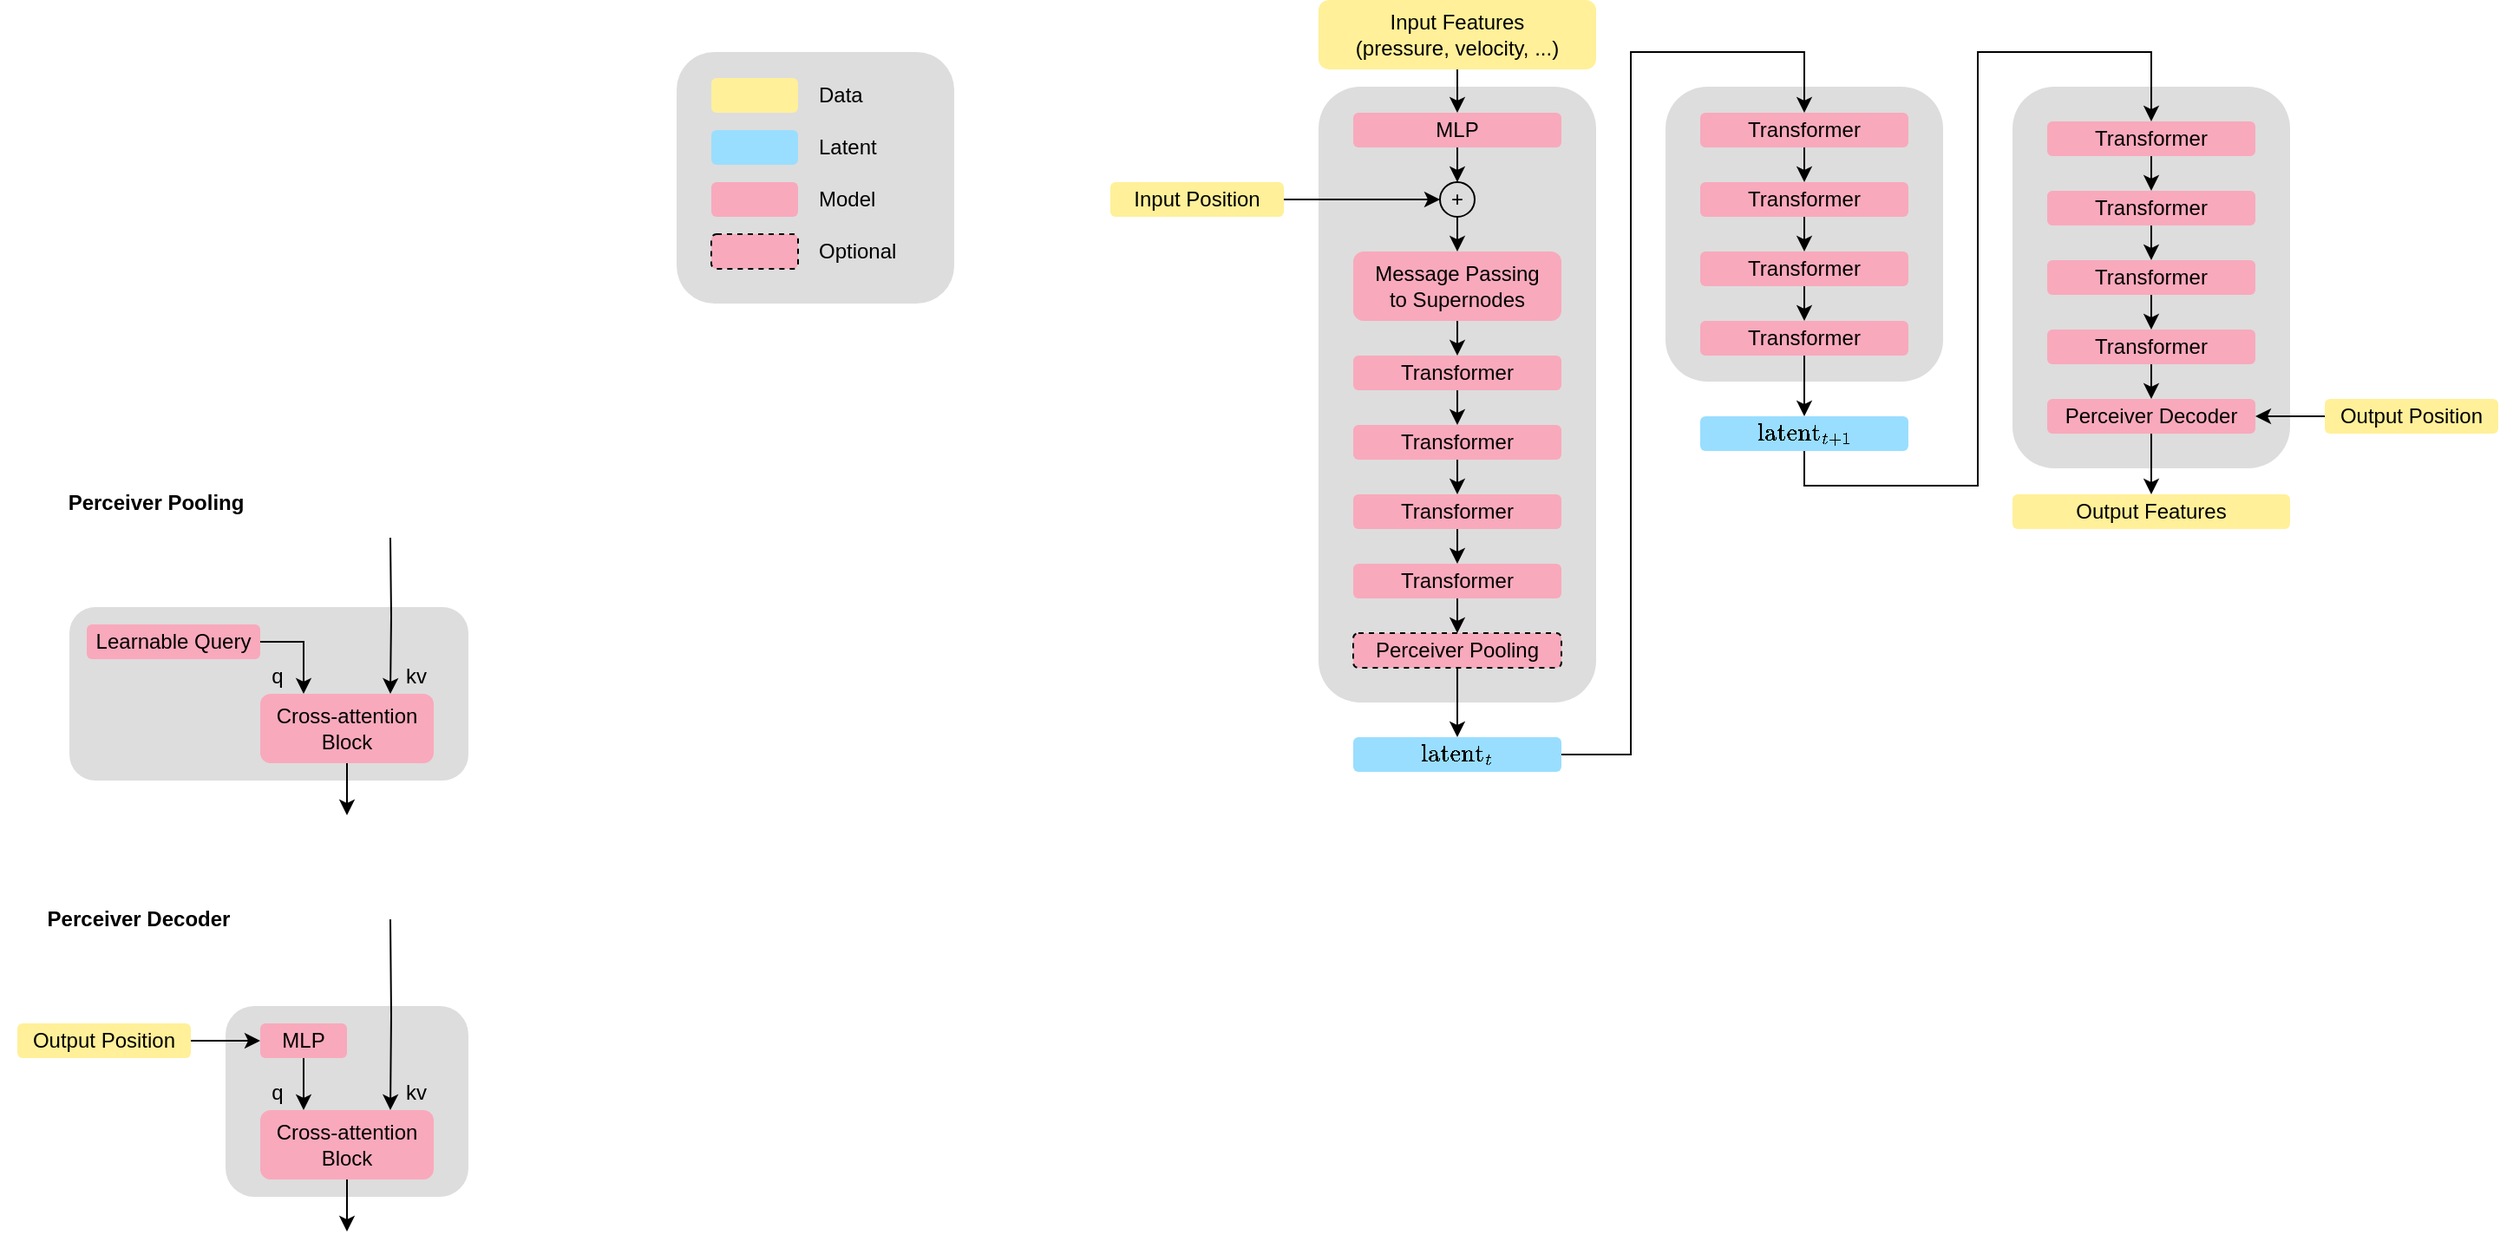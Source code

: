 <mxfile version="20.3.0" type="device" pages="4"><diagram id="hZal9CmUOHa9ayuTDFcc" name="Page-1"><mxGraphModel dx="1822" dy="985" grid="1" gridSize="10" guides="1" tooltips="1" connect="1" arrows="1" fold="1" page="0" pageScale="1" pageWidth="850" pageHeight="1100" math="1" shadow="0"><root><mxCell id="0"/><mxCell id="1" parent="0"/><mxCell id="dLBXVHKjs5JOlg-_aho5-18" value="" style="rounded=1;whiteSpace=wrap;html=1;fillColor=#dddddd;fontColor=#333333;strokeColor=none;" parent="1" vertex="1"><mxGeometry x="840" y="120" width="160" height="170" as="geometry"/></mxCell><mxCell id="F4lf5q1GtsI1WdfJpTq7-13" value="" style="rounded=1;whiteSpace=wrap;html=1;fillColor=#dddddd;fontColor=#333333;strokeColor=none;" parent="1" vertex="1"><mxGeometry x="640" y="120" width="160" height="355" as="geometry"/></mxCell><mxCell id="F4lf5q1GtsI1WdfJpTq7-15" value="Message Passing&lt;br&gt;to Supernodes" style="rounded=1;whiteSpace=wrap;html=1;fillColor=#F9A9BC;strokeColor=none;" parent="1" vertex="1"><mxGeometry x="660" y="215" width="120" height="40" as="geometry"/></mxCell><mxCell id="F4lf5q1GtsI1WdfJpTq7-16" style="edgeStyle=orthogonalEdgeStyle;rounded=0;orthogonalLoop=1;jettySize=auto;html=1;exitX=0.5;exitY=1;exitDx=0;exitDy=0;entryX=0.5;entryY=0;entryDx=0;entryDy=0;" parent="1" source="F4lf5q1GtsI1WdfJpTq7-15" target="F4lf5q1GtsI1WdfJpTq7-19" edge="1"><mxGeometry relative="1" as="geometry"><mxPoint x="720" y="275" as="sourcePoint"/></mxGeometry></mxCell><mxCell id="dLBXVHKjs5JOlg-_aho5-7" style="edgeStyle=orthogonalEdgeStyle;rounded=0;orthogonalLoop=1;jettySize=auto;html=1;exitX=0.5;exitY=1;exitDx=0;exitDy=0;entryX=0.5;entryY=0;entryDx=0;entryDy=0;" parent="1" source="F4lf5q1GtsI1WdfJpTq7-19" target="dLBXVHKjs5JOlg-_aho5-5" edge="1"><mxGeometry relative="1" as="geometry"/></mxCell><mxCell id="F4lf5q1GtsI1WdfJpTq7-19" value="Transformer" style="rounded=1;whiteSpace=wrap;html=1;fillColor=#F9A9BC;strokeColor=none;" parent="1" vertex="1"><mxGeometry x="660" y="275" width="120" height="20" as="geometry"/></mxCell><mxCell id="dLBXVHKjs5JOlg-_aho5-47" style="edgeStyle=orthogonalEdgeStyle;rounded=0;orthogonalLoop=1;jettySize=auto;html=1;exitX=0.5;exitY=1;exitDx=0;exitDy=0;entryX=0.5;entryY=0;entryDx=0;entryDy=0;" parent="1" source="F4lf5q1GtsI1WdfJpTq7-20" target="dLBXVHKjs5JOlg-_aho5-46" edge="1"><mxGeometry relative="1" as="geometry"/></mxCell><mxCell id="F4lf5q1GtsI1WdfJpTq7-20" value="Perceiver Pooling" style="rounded=1;whiteSpace=wrap;html=1;fillColor=#F9A9BC;strokeColor=#000000;dashed=1;" parent="1" vertex="1"><mxGeometry x="660" y="435" width="120" height="20" as="geometry"/></mxCell><mxCell id="F4lf5q1GtsI1WdfJpTq7-35" value="" style="rounded=1;whiteSpace=wrap;html=1;fillColor=#dddddd;fontColor=#333333;strokeColor=none;" parent="1" vertex="1"><mxGeometry x="270" y="100" width="160" height="145" as="geometry"/></mxCell><mxCell id="F4lf5q1GtsI1WdfJpTq7-36" value="" style="rounded=1;whiteSpace=wrap;html=1;fillColor=#FFF099;strokeColor=none;" parent="1" vertex="1"><mxGeometry x="290" y="115" width="50" height="20" as="geometry"/></mxCell><mxCell id="F4lf5q1GtsI1WdfJpTq7-37" value="Data" style="text;html=1;strokeColor=none;fillColor=none;align=left;verticalAlign=middle;whiteSpace=wrap;rounded=0;" parent="1" vertex="1"><mxGeometry x="350" y="115" width="60" height="20" as="geometry"/></mxCell><mxCell id="F4lf5q1GtsI1WdfJpTq7-38" value="" style="rounded=1;whiteSpace=wrap;html=1;fillColor=#F9A9BC;strokeColor=none;" parent="1" vertex="1"><mxGeometry x="290" y="175" width="50" height="20" as="geometry"/></mxCell><mxCell id="F4lf5q1GtsI1WdfJpTq7-39" value="Model" style="text;html=1;strokeColor=none;fillColor=none;align=left;verticalAlign=middle;whiteSpace=wrap;rounded=0;" parent="1" vertex="1"><mxGeometry x="350" y="175" width="60" height="20" as="geometry"/></mxCell><mxCell id="dLBXVHKjs5JOlg-_aho5-1" value="" style="rounded=1;whiteSpace=wrap;html=1;fillColor=#F9A9BC;strokeColor=#000000;dashed=1;" parent="1" vertex="1"><mxGeometry x="290" y="205" width="50" height="20" as="geometry"/></mxCell><mxCell id="dLBXVHKjs5JOlg-_aho5-2" value="Optional" style="text;html=1;strokeColor=none;fillColor=none;align=left;verticalAlign=middle;whiteSpace=wrap;rounded=0;" parent="1" vertex="1"><mxGeometry x="350" y="205" width="60" height="20" as="geometry"/></mxCell><mxCell id="dLBXVHKjs5JOlg-_aho5-10" style="edgeStyle=orthogonalEdgeStyle;rounded=0;orthogonalLoop=1;jettySize=auto;html=1;exitX=0.5;exitY=1;exitDx=0;exitDy=0;entryX=0.5;entryY=0;entryDx=0;entryDy=0;" parent="1" source="dLBXVHKjs5JOlg-_aho5-3" target="F4lf5q1GtsI1WdfJpTq7-20" edge="1"><mxGeometry relative="1" as="geometry"/></mxCell><mxCell id="dLBXVHKjs5JOlg-_aho5-3" value="Transformer" style="rounded=1;whiteSpace=wrap;html=1;fillColor=#F9A9BC;strokeColor=none;" parent="1" vertex="1"><mxGeometry x="660" y="395" width="120" height="20" as="geometry"/></mxCell><mxCell id="dLBXVHKjs5JOlg-_aho5-9" style="edgeStyle=orthogonalEdgeStyle;rounded=0;orthogonalLoop=1;jettySize=auto;html=1;exitX=0.5;exitY=1;exitDx=0;exitDy=0;entryX=0.5;entryY=0;entryDx=0;entryDy=0;" parent="1" source="dLBXVHKjs5JOlg-_aho5-4" target="dLBXVHKjs5JOlg-_aho5-3" edge="1"><mxGeometry relative="1" as="geometry"/></mxCell><mxCell id="dLBXVHKjs5JOlg-_aho5-4" value="Transformer" style="rounded=1;whiteSpace=wrap;html=1;fillColor=#F9A9BC;strokeColor=none;" parent="1" vertex="1"><mxGeometry x="660" y="355" width="120" height="20" as="geometry"/></mxCell><mxCell id="dLBXVHKjs5JOlg-_aho5-8" style="edgeStyle=orthogonalEdgeStyle;rounded=0;orthogonalLoop=1;jettySize=auto;html=1;exitX=0.5;exitY=1;exitDx=0;exitDy=0;entryX=0.5;entryY=0;entryDx=0;entryDy=0;" parent="1" source="dLBXVHKjs5JOlg-_aho5-5" target="dLBXVHKjs5JOlg-_aho5-4" edge="1"><mxGeometry relative="1" as="geometry"/></mxCell><mxCell id="dLBXVHKjs5JOlg-_aho5-5" value="Transformer" style="rounded=1;whiteSpace=wrap;html=1;fillColor=#F9A9BC;strokeColor=none;" parent="1" vertex="1"><mxGeometry x="660" y="315" width="120" height="20" as="geometry"/></mxCell><mxCell id="dLBXVHKjs5JOlg-_aho5-11" style="edgeStyle=orthogonalEdgeStyle;rounded=0;orthogonalLoop=1;jettySize=auto;html=1;exitX=0.5;exitY=1;exitDx=0;exitDy=0;entryX=0.5;entryY=0;entryDx=0;entryDy=0;" parent="1" source="dLBXVHKjs5JOlg-_aho5-12" target="dLBXVHKjs5JOlg-_aho5-17" edge="1"><mxGeometry relative="1" as="geometry"/></mxCell><mxCell id="dLBXVHKjs5JOlg-_aho5-12" value="Transformer" style="rounded=1;whiteSpace=wrap;html=1;fillColor=#F9A9BC;strokeColor=none;" parent="1" vertex="1"><mxGeometry x="860" y="135" width="120" height="20" as="geometry"/></mxCell><mxCell id="dLBXVHKjs5JOlg-_aho5-51" style="edgeStyle=orthogonalEdgeStyle;rounded=0;orthogonalLoop=1;jettySize=auto;html=1;exitX=0.5;exitY=1;exitDx=0;exitDy=0;entryX=0.5;entryY=0;entryDx=0;entryDy=0;" parent="1" source="dLBXVHKjs5JOlg-_aho5-13" target="dLBXVHKjs5JOlg-_aho5-50" edge="1"><mxGeometry relative="1" as="geometry"/></mxCell><mxCell id="dLBXVHKjs5JOlg-_aho5-13" value="Transformer" style="rounded=1;whiteSpace=wrap;html=1;fillColor=#F9A9BC;strokeColor=none;" parent="1" vertex="1"><mxGeometry x="860" y="255" width="120" height="20" as="geometry"/></mxCell><mxCell id="dLBXVHKjs5JOlg-_aho5-14" style="edgeStyle=orthogonalEdgeStyle;rounded=0;orthogonalLoop=1;jettySize=auto;html=1;exitX=0.5;exitY=1;exitDx=0;exitDy=0;entryX=0.5;entryY=0;entryDx=0;entryDy=0;" parent="1" source="dLBXVHKjs5JOlg-_aho5-15" target="dLBXVHKjs5JOlg-_aho5-13" edge="1"><mxGeometry relative="1" as="geometry"/></mxCell><mxCell id="dLBXVHKjs5JOlg-_aho5-15" value="Transformer" style="rounded=1;whiteSpace=wrap;html=1;fillColor=#F9A9BC;strokeColor=none;" parent="1" vertex="1"><mxGeometry x="860" y="215" width="120" height="20" as="geometry"/></mxCell><mxCell id="dLBXVHKjs5JOlg-_aho5-16" style="edgeStyle=orthogonalEdgeStyle;rounded=0;orthogonalLoop=1;jettySize=auto;html=1;exitX=0.5;exitY=1;exitDx=0;exitDy=0;entryX=0.5;entryY=0;entryDx=0;entryDy=0;" parent="1" source="dLBXVHKjs5JOlg-_aho5-17" target="dLBXVHKjs5JOlg-_aho5-15" edge="1"><mxGeometry relative="1" as="geometry"/></mxCell><mxCell id="dLBXVHKjs5JOlg-_aho5-17" value="Transformer" style="rounded=1;whiteSpace=wrap;html=1;fillColor=#F9A9BC;strokeColor=none;" parent="1" vertex="1"><mxGeometry x="860" y="175" width="120" height="20" as="geometry"/></mxCell><mxCell id="dLBXVHKjs5JOlg-_aho5-19" value="" style="rounded=1;whiteSpace=wrap;html=1;fillColor=#dddddd;fontColor=#333333;strokeColor=none;" parent="1" vertex="1"><mxGeometry x="1040" y="120" width="160" height="220" as="geometry"/></mxCell><mxCell id="dLBXVHKjs5JOlg-_aho5-20" style="edgeStyle=orthogonalEdgeStyle;rounded=0;orthogonalLoop=1;jettySize=auto;html=1;exitX=0.5;exitY=1;exitDx=0;exitDy=0;entryX=0.5;entryY=0;entryDx=0;entryDy=0;" parent="1" source="dLBXVHKjs5JOlg-_aho5-21" target="dLBXVHKjs5JOlg-_aho5-26" edge="1"><mxGeometry relative="1" as="geometry"/></mxCell><mxCell id="dLBXVHKjs5JOlg-_aho5-21" value="Transformer" style="rounded=1;whiteSpace=wrap;html=1;fillColor=#F9A9BC;strokeColor=none;" parent="1" vertex="1"><mxGeometry x="1060" y="140" width="120" height="20" as="geometry"/></mxCell><mxCell id="dLBXVHKjs5JOlg-_aho5-28" style="edgeStyle=orthogonalEdgeStyle;rounded=0;orthogonalLoop=1;jettySize=auto;html=1;exitX=0.5;exitY=1;exitDx=0;exitDy=0;entryX=0.5;entryY=0;entryDx=0;entryDy=0;" parent="1" source="dLBXVHKjs5JOlg-_aho5-22" target="dLBXVHKjs5JOlg-_aho5-27" edge="1"><mxGeometry relative="1" as="geometry"/></mxCell><mxCell id="dLBXVHKjs5JOlg-_aho5-22" value="Transformer" style="rounded=1;whiteSpace=wrap;html=1;fillColor=#F9A9BC;strokeColor=none;" parent="1" vertex="1"><mxGeometry x="1060" y="260" width="120" height="20" as="geometry"/></mxCell><mxCell id="dLBXVHKjs5JOlg-_aho5-23" style="edgeStyle=orthogonalEdgeStyle;rounded=0;orthogonalLoop=1;jettySize=auto;html=1;exitX=0.5;exitY=1;exitDx=0;exitDy=0;entryX=0.5;entryY=0;entryDx=0;entryDy=0;" parent="1" source="dLBXVHKjs5JOlg-_aho5-24" target="dLBXVHKjs5JOlg-_aho5-22" edge="1"><mxGeometry relative="1" as="geometry"/></mxCell><mxCell id="dLBXVHKjs5JOlg-_aho5-24" value="Transformer" style="rounded=1;whiteSpace=wrap;html=1;fillColor=#F9A9BC;strokeColor=none;" parent="1" vertex="1"><mxGeometry x="1060" y="220" width="120" height="20" as="geometry"/></mxCell><mxCell id="dLBXVHKjs5JOlg-_aho5-25" style="edgeStyle=orthogonalEdgeStyle;rounded=0;orthogonalLoop=1;jettySize=auto;html=1;exitX=0.5;exitY=1;exitDx=0;exitDy=0;entryX=0.5;entryY=0;entryDx=0;entryDy=0;" parent="1" source="dLBXVHKjs5JOlg-_aho5-26" target="dLBXVHKjs5JOlg-_aho5-24" edge="1"><mxGeometry relative="1" as="geometry"/></mxCell><mxCell id="dLBXVHKjs5JOlg-_aho5-26" value="Transformer" style="rounded=1;whiteSpace=wrap;html=1;fillColor=#F9A9BC;strokeColor=none;" parent="1" vertex="1"><mxGeometry x="1060" y="180" width="120" height="20" as="geometry"/></mxCell><mxCell id="dLBXVHKjs5JOlg-_aho5-56" style="edgeStyle=orthogonalEdgeStyle;rounded=0;orthogonalLoop=1;jettySize=auto;html=1;exitX=0.5;exitY=1;exitDx=0;exitDy=0;entryX=0.5;entryY=0;entryDx=0;entryDy=0;" parent="1" source="dLBXVHKjs5JOlg-_aho5-27" target="dLBXVHKjs5JOlg-_aho5-53" edge="1"><mxGeometry relative="1" as="geometry"/></mxCell><mxCell id="dLBXVHKjs5JOlg-_aho5-27" value="Perceiver Decoder" style="rounded=1;whiteSpace=wrap;html=1;fillColor=#F9A9BC;strokeColor=none;" parent="1" vertex="1"><mxGeometry x="1060" y="300" width="120" height="20" as="geometry"/></mxCell><mxCell id="dLBXVHKjs5JOlg-_aho5-29" value="" style="rounded=1;whiteSpace=wrap;html=1;fillColor=#99deff;strokeColor=none;" parent="1" vertex="1"><mxGeometry x="290" y="145" width="50" height="20" as="geometry"/></mxCell><mxCell id="dLBXVHKjs5JOlg-_aho5-30" value="Latent" style="text;html=1;strokeColor=none;fillColor=none;align=left;verticalAlign=middle;whiteSpace=wrap;rounded=0;" parent="1" vertex="1"><mxGeometry x="350" y="145" width="60" height="20" as="geometry"/></mxCell><mxCell id="dLBXVHKjs5JOlg-_aho5-38" style="edgeStyle=orthogonalEdgeStyle;rounded=0;orthogonalLoop=1;jettySize=auto;html=1;exitX=0.5;exitY=1;exitDx=0;exitDy=0;entryX=0.5;entryY=0;entryDx=0;entryDy=0;" parent="1" source="dLBXVHKjs5JOlg-_aho5-31" target="dLBXVHKjs5JOlg-_aho5-37" edge="1"><mxGeometry relative="1" as="geometry"/></mxCell><mxCell id="dLBXVHKjs5JOlg-_aho5-31" value="Input Features&lt;br&gt;(pressure, velocity, ...)" style="rounded=1;whiteSpace=wrap;html=1;fillColor=#FFF099;strokeColor=none;" parent="1" vertex="1"><mxGeometry x="640" y="70" width="160" height="40" as="geometry"/></mxCell><mxCell id="dLBXVHKjs5JOlg-_aho5-36" value="Input Position" style="rounded=1;whiteSpace=wrap;html=1;fillColor=#FFF099;strokeColor=none;" parent="1" vertex="1"><mxGeometry x="520" y="175" width="100" height="20" as="geometry"/></mxCell><mxCell id="dLBXVHKjs5JOlg-_aho5-43" style="edgeStyle=orthogonalEdgeStyle;rounded=0;orthogonalLoop=1;jettySize=auto;html=1;exitX=0.5;exitY=1;exitDx=0;exitDy=0;entryX=0.5;entryY=0;entryDx=0;entryDy=0;" parent="1" source="dLBXVHKjs5JOlg-_aho5-37" target="dLBXVHKjs5JOlg-_aho5-42" edge="1"><mxGeometry relative="1" as="geometry"/></mxCell><mxCell id="dLBXVHKjs5JOlg-_aho5-37" value="MLP" style="rounded=1;whiteSpace=wrap;html=1;fillColor=#F9A9BC;strokeColor=none;" parent="1" vertex="1"><mxGeometry x="660" y="135" width="120" height="20" as="geometry"/></mxCell><mxCell id="dLBXVHKjs5JOlg-_aho5-44" style="edgeStyle=orthogonalEdgeStyle;rounded=0;orthogonalLoop=1;jettySize=auto;html=1;entryX=0;entryY=0.5;entryDx=0;entryDy=0;exitX=1;exitY=0.5;exitDx=0;exitDy=0;" parent="1" source="dLBXVHKjs5JOlg-_aho5-36" target="dLBXVHKjs5JOlg-_aho5-42" edge="1"><mxGeometry relative="1" as="geometry"><mxPoint x="630" y="205" as="sourcePoint"/></mxGeometry></mxCell><mxCell id="dLBXVHKjs5JOlg-_aho5-45" style="edgeStyle=orthogonalEdgeStyle;rounded=0;orthogonalLoop=1;jettySize=auto;html=1;exitX=0.5;exitY=1;exitDx=0;exitDy=0;entryX=0.5;entryY=0;entryDx=0;entryDy=0;" parent="1" source="dLBXVHKjs5JOlg-_aho5-42" target="F4lf5q1GtsI1WdfJpTq7-15" edge="1"><mxGeometry relative="1" as="geometry"/></mxCell><mxCell id="dLBXVHKjs5JOlg-_aho5-42" value="+" style="ellipse;whiteSpace=wrap;html=1;rounded=1;strokeColor=#000000;fillColor=none;" parent="1" vertex="1"><mxGeometry x="710" y="175" width="20" height="20" as="geometry"/></mxCell><mxCell id="dLBXVHKjs5JOlg-_aho5-49" style="edgeStyle=orthogonalEdgeStyle;rounded=0;orthogonalLoop=1;jettySize=auto;html=1;exitX=1;exitY=0.5;exitDx=0;exitDy=0;entryX=0.5;entryY=0;entryDx=0;entryDy=0;" parent="1" source="dLBXVHKjs5JOlg-_aho5-46" target="dLBXVHKjs5JOlg-_aho5-12" edge="1"><mxGeometry relative="1" as="geometry"><Array as="points"><mxPoint x="820" y="505"/><mxPoint x="820" y="100"/><mxPoint x="920" y="100"/></Array></mxGeometry></mxCell><mxCell id="dLBXVHKjs5JOlg-_aho5-46" value="$$\text{latent}_t$$" style="rounded=1;whiteSpace=wrap;html=1;fillColor=#99DEFF;strokeColor=none;" parent="1" vertex="1"><mxGeometry x="660" y="495" width="120" height="20" as="geometry"/></mxCell><mxCell id="dLBXVHKjs5JOlg-_aho5-52" style="edgeStyle=orthogonalEdgeStyle;rounded=0;orthogonalLoop=1;jettySize=auto;html=1;exitX=0.5;exitY=1;exitDx=0;exitDy=0;entryX=0.5;entryY=0;entryDx=0;entryDy=0;" parent="1" source="dLBXVHKjs5JOlg-_aho5-50" target="dLBXVHKjs5JOlg-_aho5-21" edge="1"><mxGeometry relative="1" as="geometry"><Array as="points"><mxPoint x="920" y="350"/><mxPoint x="1020" y="350"/><mxPoint x="1020" y="100"/><mxPoint x="1120" y="100"/></Array></mxGeometry></mxCell><mxCell id="dLBXVHKjs5JOlg-_aho5-50" value="$$\text{latent}_{t+1}$$" style="rounded=1;whiteSpace=wrap;html=1;fillColor=#99DEFF;strokeColor=none;" parent="1" vertex="1"><mxGeometry x="860" y="310" width="120" height="20" as="geometry"/></mxCell><mxCell id="dLBXVHKjs5JOlg-_aho5-53" value="Output Features" style="rounded=1;whiteSpace=wrap;html=1;fillColor=#FFF099;strokeColor=none;" parent="1" vertex="1"><mxGeometry x="1040" y="355" width="160" height="20" as="geometry"/></mxCell><mxCell id="dLBXVHKjs5JOlg-_aho5-55" style="edgeStyle=orthogonalEdgeStyle;rounded=0;orthogonalLoop=1;jettySize=auto;html=1;exitX=0;exitY=0.5;exitDx=0;exitDy=0;entryX=1;entryY=0.5;entryDx=0;entryDy=0;" parent="1" source="dLBXVHKjs5JOlg-_aho5-54" target="dLBXVHKjs5JOlg-_aho5-27" edge="1"><mxGeometry relative="1" as="geometry"/></mxCell><mxCell id="dLBXVHKjs5JOlg-_aho5-54" value="Output Position" style="rounded=1;whiteSpace=wrap;html=1;fillColor=#FFF099;strokeColor=none;" parent="1" vertex="1"><mxGeometry x="1220" y="300" width="100" height="20" as="geometry"/></mxCell><mxCell id="dLBXVHKjs5JOlg-_aho5-58" value="" style="rounded=1;whiteSpace=wrap;html=1;fillColor=#dddddd;fontColor=#333333;strokeColor=none;" parent="1" vertex="1"><mxGeometry x="-80" y="420" width="230" height="100" as="geometry"/></mxCell><mxCell id="dLBXVHKjs5JOlg-_aho5-60" value="Perceiver Pooling" style="rounded=1;whiteSpace=wrap;html=1;dashed=1;fillColor=none;strokeColor=none;fontStyle=1" parent="1" vertex="1"><mxGeometry x="-110" y="350" width="160" height="20" as="geometry"/></mxCell><mxCell id="dLBXVHKjs5JOlg-_aho5-63" style="edgeStyle=orthogonalEdgeStyle;rounded=0;orthogonalLoop=1;jettySize=auto;html=1;exitX=1;exitY=0.5;exitDx=0;exitDy=0;entryX=0.25;entryY=0;entryDx=0;entryDy=0;" parent="1" source="dLBXVHKjs5JOlg-_aho5-61" target="dLBXVHKjs5JOlg-_aho5-62" edge="1"><mxGeometry relative="1" as="geometry"/></mxCell><mxCell id="dLBXVHKjs5JOlg-_aho5-61" value="Learnable Query" style="rounded=1;whiteSpace=wrap;html=1;fillColor=#F9A9BC;strokeColor=none;" parent="1" vertex="1"><mxGeometry x="-70" y="430" width="100" height="20" as="geometry"/></mxCell><mxCell id="dLBXVHKjs5JOlg-_aho5-64" style="edgeStyle=orthogonalEdgeStyle;rounded=0;orthogonalLoop=1;jettySize=auto;html=1;entryX=0.75;entryY=0;entryDx=0;entryDy=0;" parent="1" target="dLBXVHKjs5JOlg-_aho5-62" edge="1"><mxGeometry relative="1" as="geometry"><mxPoint x="80" y="400" as="targetPoint"/><mxPoint x="105" y="380" as="sourcePoint"/></mxGeometry></mxCell><mxCell id="dLBXVHKjs5JOlg-_aho5-71" style="edgeStyle=orthogonalEdgeStyle;rounded=0;orthogonalLoop=1;jettySize=auto;html=1;exitX=0.5;exitY=1;exitDx=0;exitDy=0;" parent="1" source="dLBXVHKjs5JOlg-_aho5-62" edge="1"><mxGeometry relative="1" as="geometry"><mxPoint x="80" y="540" as="targetPoint"/></mxGeometry></mxCell><mxCell id="dLBXVHKjs5JOlg-_aho5-62" value="Cross-attention&lt;br&gt;Block" style="rounded=1;whiteSpace=wrap;html=1;fillColor=#F9A9BC;strokeColor=none;" parent="1" vertex="1"><mxGeometry x="30" y="470" width="100" height="40" as="geometry"/></mxCell><mxCell id="dLBXVHKjs5JOlg-_aho5-65" value="q" style="text;html=1;strokeColor=none;fillColor=none;align=center;verticalAlign=middle;whiteSpace=wrap;rounded=0;" parent="1" vertex="1"><mxGeometry x="30" y="450" width="20" height="20" as="geometry"/></mxCell><mxCell id="dLBXVHKjs5JOlg-_aho5-70" value="kv" style="text;html=1;strokeColor=none;fillColor=none;align=center;verticalAlign=middle;whiteSpace=wrap;rounded=0;" parent="1" vertex="1"><mxGeometry x="110" y="450" width="20" height="20" as="geometry"/></mxCell><mxCell id="dLBXVHKjs5JOlg-_aho5-72" value="" style="rounded=1;whiteSpace=wrap;html=1;fillColor=#dddddd;fontColor=#333333;strokeColor=none;" parent="1" vertex="1"><mxGeometry x="10" y="650" width="140" height="110" as="geometry"/></mxCell><mxCell id="dLBXVHKjs5JOlg-_aho5-73" value="Perceiver Decoder" style="rounded=1;whiteSpace=wrap;html=1;dashed=1;fillColor=none;strokeColor=none;fontStyle=1" parent="1" vertex="1"><mxGeometry x="-120" y="590" width="160" height="20" as="geometry"/></mxCell><mxCell id="dLBXVHKjs5JOlg-_aho5-85" style="edgeStyle=orthogonalEdgeStyle;rounded=0;orthogonalLoop=1;jettySize=auto;html=1;exitX=0.5;exitY=1;exitDx=0;exitDy=0;entryX=0.25;entryY=0;entryDx=0;entryDy=0;" parent="1" source="dLBXVHKjs5JOlg-_aho5-75" target="dLBXVHKjs5JOlg-_aho5-78" edge="1"><mxGeometry relative="1" as="geometry"/></mxCell><mxCell id="dLBXVHKjs5JOlg-_aho5-75" value="MLP" style="rounded=1;whiteSpace=wrap;html=1;fillColor=#F9A9BC;strokeColor=none;" parent="1" vertex="1"><mxGeometry x="30" y="660" width="50" height="20" as="geometry"/></mxCell><mxCell id="dLBXVHKjs5JOlg-_aho5-76" style="edgeStyle=orthogonalEdgeStyle;rounded=0;orthogonalLoop=1;jettySize=auto;html=1;entryX=0.75;entryY=0;entryDx=0;entryDy=0;" parent="1" target="dLBXVHKjs5JOlg-_aho5-78" edge="1"><mxGeometry relative="1" as="geometry"><mxPoint x="80" y="640" as="targetPoint"/><mxPoint x="105" y="600" as="sourcePoint"/></mxGeometry></mxCell><mxCell id="dLBXVHKjs5JOlg-_aho5-77" style="edgeStyle=orthogonalEdgeStyle;rounded=0;orthogonalLoop=1;jettySize=auto;html=1;exitX=0.5;exitY=1;exitDx=0;exitDy=0;" parent="1" source="dLBXVHKjs5JOlg-_aho5-78" edge="1"><mxGeometry relative="1" as="geometry"><mxPoint x="80" y="780" as="targetPoint"/></mxGeometry></mxCell><mxCell id="dLBXVHKjs5JOlg-_aho5-78" value="Cross-attention&lt;br&gt;Block" style="rounded=1;whiteSpace=wrap;html=1;fillColor=#F9A9BC;strokeColor=none;" parent="1" vertex="1"><mxGeometry x="30" y="710" width="100" height="40" as="geometry"/></mxCell><mxCell id="dLBXVHKjs5JOlg-_aho5-79" value="q" style="text;html=1;strokeColor=none;fillColor=none;align=center;verticalAlign=middle;whiteSpace=wrap;rounded=0;" parent="1" vertex="1"><mxGeometry x="30" y="690" width="20" height="20" as="geometry"/></mxCell><mxCell id="dLBXVHKjs5JOlg-_aho5-80" value="kv" style="text;html=1;strokeColor=none;fillColor=none;align=center;verticalAlign=middle;whiteSpace=wrap;rounded=0;" parent="1" vertex="1"><mxGeometry x="110" y="690" width="20" height="20" as="geometry"/></mxCell><mxCell id="dLBXVHKjs5JOlg-_aho5-83" style="edgeStyle=orthogonalEdgeStyle;rounded=0;orthogonalLoop=1;jettySize=auto;html=1;exitX=1;exitY=0.5;exitDx=0;exitDy=0;entryX=0;entryY=0.5;entryDx=0;entryDy=0;" parent="1" source="dLBXVHKjs5JOlg-_aho5-81" target="dLBXVHKjs5JOlg-_aho5-75" edge="1"><mxGeometry relative="1" as="geometry"/></mxCell><mxCell id="dLBXVHKjs5JOlg-_aho5-81" value="Output Position" style="rounded=1;whiteSpace=wrap;html=1;fillColor=#FFF099;strokeColor=none;" parent="1" vertex="1"><mxGeometry x="-110" y="660" width="100" height="20" as="geometry"/></mxCell></root></mxGraphModel></diagram><diagram name="perceiver-decoder" id="bd8tL_l-BBEbSk1XPUQ0"><mxGraphModel dx="1585" dy="421" grid="1" gridSize="10" guides="1" tooltips="1" connect="1" arrows="1" fold="1" page="0" pageScale="1" pageWidth="850" pageHeight="1100" math="1" shadow="0"><root><mxCell id="TxLylr8nNkkAub6pV1Z--0"/><mxCell id="TxLylr8nNkkAub6pV1Z--1" parent="TxLylr8nNkkAub6pV1Z--0"/><mxCell id="TxLylr8nNkkAub6pV1Z--68" value="" style="rounded=1;whiteSpace=wrap;html=1;fillColor=#dddddd;fontColor=#333333;strokeColor=none;" vertex="1" parent="TxLylr8nNkkAub6pV1Z--1"><mxGeometry x="10" y="650" width="140" height="110" as="geometry"/></mxCell><mxCell id="TxLylr8nNkkAub6pV1Z--70" style="edgeStyle=orthogonalEdgeStyle;rounded=0;orthogonalLoop=1;jettySize=auto;html=1;exitX=0.5;exitY=1;exitDx=0;exitDy=0;entryX=0.25;entryY=0;entryDx=0;entryDy=0;" edge="1" parent="TxLylr8nNkkAub6pV1Z--1" source="TxLylr8nNkkAub6pV1Z--71" target="TxLylr8nNkkAub6pV1Z--74"><mxGeometry relative="1" as="geometry"/></mxCell><mxCell id="TxLylr8nNkkAub6pV1Z--71" value="MLP" style="rounded=1;whiteSpace=wrap;html=1;fillColor=#F9A9BC;strokeColor=none;" vertex="1" parent="TxLylr8nNkkAub6pV1Z--1"><mxGeometry x="30" y="660" width="50" height="20" as="geometry"/></mxCell><mxCell id="TxLylr8nNkkAub6pV1Z--72" style="edgeStyle=orthogonalEdgeStyle;rounded=0;orthogonalLoop=1;jettySize=auto;html=1;entryX=0.75;entryY=0;entryDx=0;entryDy=0;" edge="1" parent="TxLylr8nNkkAub6pV1Z--1" target="TxLylr8nNkkAub6pV1Z--74"><mxGeometry relative="1" as="geometry"><mxPoint x="80" y="640" as="targetPoint"/><mxPoint x="105" y="630" as="sourcePoint"/></mxGeometry></mxCell><mxCell id="TxLylr8nNkkAub6pV1Z--73" style="edgeStyle=orthogonalEdgeStyle;rounded=0;orthogonalLoop=1;jettySize=auto;html=1;exitX=0.5;exitY=1;exitDx=0;exitDy=0;" edge="1" parent="TxLylr8nNkkAub6pV1Z--1" source="TxLylr8nNkkAub6pV1Z--74"><mxGeometry relative="1" as="geometry"><mxPoint x="80" y="780" as="targetPoint"/></mxGeometry></mxCell><mxCell id="TxLylr8nNkkAub6pV1Z--74" value="Cross-attention&lt;br&gt;Block" style="rounded=1;whiteSpace=wrap;html=1;fillColor=#F9A9BC;strokeColor=none;" vertex="1" parent="TxLylr8nNkkAub6pV1Z--1"><mxGeometry x="30" y="710" width="100" height="40" as="geometry"/></mxCell><mxCell id="TxLylr8nNkkAub6pV1Z--75" value="q" style="text;html=1;strokeColor=none;fillColor=none;align=center;verticalAlign=middle;whiteSpace=wrap;rounded=0;" vertex="1" parent="TxLylr8nNkkAub6pV1Z--1"><mxGeometry x="30" y="690" width="20" height="20" as="geometry"/></mxCell><mxCell id="TxLylr8nNkkAub6pV1Z--76" value="kv" style="text;html=1;strokeColor=none;fillColor=none;align=center;verticalAlign=middle;whiteSpace=wrap;rounded=0;" vertex="1" parent="TxLylr8nNkkAub6pV1Z--1"><mxGeometry x="110" y="690" width="20" height="20" as="geometry"/></mxCell><mxCell id="TxLylr8nNkkAub6pV1Z--77" style="edgeStyle=orthogonalEdgeStyle;rounded=0;orthogonalLoop=1;jettySize=auto;html=1;exitX=1;exitY=0.5;exitDx=0;exitDy=0;entryX=0;entryY=0.5;entryDx=0;entryDy=0;" edge="1" parent="TxLylr8nNkkAub6pV1Z--1" source="TxLylr8nNkkAub6pV1Z--78" target="TxLylr8nNkkAub6pV1Z--71"><mxGeometry relative="1" as="geometry"/></mxCell><mxCell id="TxLylr8nNkkAub6pV1Z--78" value="Output Position" style="rounded=1;whiteSpace=wrap;html=1;fillColor=#FFF099;strokeColor=none;" vertex="1" parent="TxLylr8nNkkAub6pV1Z--1"><mxGeometry x="-110" y="660" width="100" height="20" as="geometry"/></mxCell></root></mxGraphModel></diagram><diagram name="architecture" id="eB1804wLT6N9WXEY_Oa1"><mxGraphModel dx="1022" dy="985" grid="1" gridSize="10" guides="1" tooltips="1" connect="1" arrows="1" fold="1" page="0" pageScale="1" pageWidth="850" pageHeight="1100" math="1" shadow="0"><root><mxCell id="5FuXdaGlsT4lOdb9-tMz-0"/><mxCell id="5FuXdaGlsT4lOdb9-tMz-1" parent="5FuXdaGlsT4lOdb9-tMz-0"/><mxCell id="5FuXdaGlsT4lOdb9-tMz-2" value="" style="rounded=1;whiteSpace=wrap;html=1;fillColor=#dddddd;fontColor=#333333;strokeColor=none;" parent="5FuXdaGlsT4lOdb9-tMz-1" vertex="1"><mxGeometry x="840" y="205" width="160" height="170" as="geometry"/></mxCell><mxCell id="5FuXdaGlsT4lOdb9-tMz-3" value="" style="rounded=1;whiteSpace=wrap;html=1;fillColor=#dddddd;fontColor=#333333;strokeColor=none;" parent="5FuXdaGlsT4lOdb9-tMz-1" vertex="1"><mxGeometry x="640" y="120" width="160" height="355" as="geometry"/></mxCell><mxCell id="5FuXdaGlsT4lOdb9-tMz-4" value="Message Passing&lt;br&gt;to Supernodes" style="rounded=1;whiteSpace=wrap;html=1;fillColor=#F9A9BC;strokeColor=none;" parent="5FuXdaGlsT4lOdb9-tMz-1" vertex="1"><mxGeometry x="660" y="215" width="120" height="40" as="geometry"/></mxCell><mxCell id="5FuXdaGlsT4lOdb9-tMz-5" style="edgeStyle=orthogonalEdgeStyle;rounded=0;orthogonalLoop=1;jettySize=auto;html=1;exitX=0.5;exitY=1;exitDx=0;exitDy=0;entryX=0.5;entryY=0;entryDx=0;entryDy=0;" parent="5FuXdaGlsT4lOdb9-tMz-1" source="5FuXdaGlsT4lOdb9-tMz-4" target="5FuXdaGlsT4lOdb9-tMz-7" edge="1"><mxGeometry relative="1" as="geometry"><mxPoint x="720" y="275" as="sourcePoint"/></mxGeometry></mxCell><mxCell id="5FuXdaGlsT4lOdb9-tMz-6" style="edgeStyle=orthogonalEdgeStyle;rounded=0;orthogonalLoop=1;jettySize=auto;html=1;exitX=0.5;exitY=1;exitDx=0;exitDy=0;entryX=0.5;entryY=0;entryDx=0;entryDy=0;" parent="5FuXdaGlsT4lOdb9-tMz-1" source="5FuXdaGlsT4lOdb9-tMz-7" target="5FuXdaGlsT4lOdb9-tMz-22" edge="1"><mxGeometry relative="1" as="geometry"/></mxCell><mxCell id="5FuXdaGlsT4lOdb9-tMz-7" value="Transformer" style="rounded=1;whiteSpace=wrap;html=1;fillColor=#F9A9BC;strokeColor=none;" parent="5FuXdaGlsT4lOdb9-tMz-1" vertex="1"><mxGeometry x="660" y="275" width="120" height="20" as="geometry"/></mxCell><mxCell id="5FuXdaGlsT4lOdb9-tMz-8" style="edgeStyle=orthogonalEdgeStyle;rounded=0;orthogonalLoop=1;jettySize=auto;html=1;exitX=0.5;exitY=1;exitDx=0;exitDy=0;entryX=0.5;entryY=0;entryDx=0;entryDy=0;" parent="5FuXdaGlsT4lOdb9-tMz-1" source="5FuXdaGlsT4lOdb9-tMz-9" target="5FuXdaGlsT4lOdb9-tMz-53" edge="1"><mxGeometry relative="1" as="geometry"/></mxCell><mxCell id="5FuXdaGlsT4lOdb9-tMz-9" value="Perceiver Pooling" style="rounded=1;whiteSpace=wrap;html=1;fillColor=#F9A9BC;strokeColor=#000000;dashed=1;" parent="5FuXdaGlsT4lOdb9-tMz-1" vertex="1"><mxGeometry x="660" y="435" width="120" height="20" as="geometry"/></mxCell><mxCell id="5FuXdaGlsT4lOdb9-tMz-10" value="" style="rounded=1;whiteSpace=wrap;html=1;fillColor=#dddddd;fontColor=#333333;strokeColor=none;" parent="5FuXdaGlsT4lOdb9-tMz-1" vertex="1"><mxGeometry x="460" y="220" width="160" height="145" as="geometry"/></mxCell><mxCell id="5FuXdaGlsT4lOdb9-tMz-11" value="" style="rounded=1;whiteSpace=wrap;html=1;fillColor=#FFF099;strokeColor=none;" parent="5FuXdaGlsT4lOdb9-tMz-1" vertex="1"><mxGeometry x="480" y="235" width="50" height="20" as="geometry"/></mxCell><mxCell id="5FuXdaGlsT4lOdb9-tMz-12" value="Data" style="text;html=1;strokeColor=none;fillColor=none;align=left;verticalAlign=middle;whiteSpace=wrap;rounded=0;" parent="5FuXdaGlsT4lOdb9-tMz-1" vertex="1"><mxGeometry x="540" y="235" width="60" height="20" as="geometry"/></mxCell><mxCell id="5FuXdaGlsT4lOdb9-tMz-13" value="" style="rounded=1;whiteSpace=wrap;html=1;fillColor=#F9A9BC;strokeColor=none;" parent="5FuXdaGlsT4lOdb9-tMz-1" vertex="1"><mxGeometry x="480" y="295" width="50" height="20" as="geometry"/></mxCell><mxCell id="5FuXdaGlsT4lOdb9-tMz-14" value="Model" style="text;html=1;strokeColor=none;fillColor=none;align=left;verticalAlign=middle;whiteSpace=wrap;rounded=0;" parent="5FuXdaGlsT4lOdb9-tMz-1" vertex="1"><mxGeometry x="540" y="295" width="60" height="20" as="geometry"/></mxCell><mxCell id="5FuXdaGlsT4lOdb9-tMz-15" value="" style="rounded=1;whiteSpace=wrap;html=1;fillColor=#F9A9BC;strokeColor=#000000;dashed=1;" parent="5FuXdaGlsT4lOdb9-tMz-1" vertex="1"><mxGeometry x="480" y="325" width="50" height="20" as="geometry"/></mxCell><mxCell id="5FuXdaGlsT4lOdb9-tMz-16" value="Optional" style="text;html=1;strokeColor=none;fillColor=none;align=left;verticalAlign=middle;whiteSpace=wrap;rounded=0;" parent="5FuXdaGlsT4lOdb9-tMz-1" vertex="1"><mxGeometry x="540" y="325" width="60" height="20" as="geometry"/></mxCell><mxCell id="5FuXdaGlsT4lOdb9-tMz-17" style="edgeStyle=orthogonalEdgeStyle;rounded=0;orthogonalLoop=1;jettySize=auto;html=1;exitX=0.5;exitY=1;exitDx=0;exitDy=0;entryX=0.5;entryY=0;entryDx=0;entryDy=0;" parent="5FuXdaGlsT4lOdb9-tMz-1" source="5FuXdaGlsT4lOdb9-tMz-18" target="5FuXdaGlsT4lOdb9-tMz-9" edge="1"><mxGeometry relative="1" as="geometry"/></mxCell><mxCell id="5FuXdaGlsT4lOdb9-tMz-18" value="Transformer" style="rounded=1;whiteSpace=wrap;html=1;fillColor=#F9A9BC;strokeColor=none;" parent="5FuXdaGlsT4lOdb9-tMz-1" vertex="1"><mxGeometry x="660" y="395" width="120" height="20" as="geometry"/></mxCell><mxCell id="5FuXdaGlsT4lOdb9-tMz-19" style="edgeStyle=orthogonalEdgeStyle;rounded=0;orthogonalLoop=1;jettySize=auto;html=1;exitX=0.5;exitY=1;exitDx=0;exitDy=0;entryX=0.5;entryY=0;entryDx=0;entryDy=0;" parent="5FuXdaGlsT4lOdb9-tMz-1" source="5FuXdaGlsT4lOdb9-tMz-20" target="5FuXdaGlsT4lOdb9-tMz-18" edge="1"><mxGeometry relative="1" as="geometry"/></mxCell><mxCell id="5FuXdaGlsT4lOdb9-tMz-20" value="Transformer" style="rounded=1;whiteSpace=wrap;html=1;fillColor=#F9A9BC;strokeColor=none;" parent="5FuXdaGlsT4lOdb9-tMz-1" vertex="1"><mxGeometry x="660" y="355" width="120" height="20" as="geometry"/></mxCell><mxCell id="5FuXdaGlsT4lOdb9-tMz-21" style="edgeStyle=orthogonalEdgeStyle;rounded=0;orthogonalLoop=1;jettySize=auto;html=1;exitX=0.5;exitY=1;exitDx=0;exitDy=0;entryX=0.5;entryY=0;entryDx=0;entryDy=0;" parent="5FuXdaGlsT4lOdb9-tMz-1" source="5FuXdaGlsT4lOdb9-tMz-22" target="5FuXdaGlsT4lOdb9-tMz-20" edge="1"><mxGeometry relative="1" as="geometry"/></mxCell><mxCell id="5FuXdaGlsT4lOdb9-tMz-22" value="Transformer" style="rounded=1;whiteSpace=wrap;html=1;fillColor=#F9A9BC;strokeColor=none;" parent="5FuXdaGlsT4lOdb9-tMz-1" vertex="1"><mxGeometry x="660" y="315" width="120" height="20" as="geometry"/></mxCell><mxCell id="5FuXdaGlsT4lOdb9-tMz-23" style="edgeStyle=orthogonalEdgeStyle;rounded=0;orthogonalLoop=1;jettySize=auto;html=1;exitX=0.5;exitY=1;exitDx=0;exitDy=0;entryX=0.5;entryY=0;entryDx=0;entryDy=0;" parent="5FuXdaGlsT4lOdb9-tMz-1" source="5FuXdaGlsT4lOdb9-tMz-24" target="5FuXdaGlsT4lOdb9-tMz-30" edge="1"><mxGeometry relative="1" as="geometry"/></mxCell><mxCell id="5FuXdaGlsT4lOdb9-tMz-24" value="Transformer" style="rounded=1;whiteSpace=wrap;html=1;fillColor=#F9A9BC;strokeColor=none;" parent="5FuXdaGlsT4lOdb9-tMz-1" vertex="1"><mxGeometry x="860" y="220" width="120" height="20" as="geometry"/></mxCell><mxCell id="5FuXdaGlsT4lOdb9-tMz-25" style="edgeStyle=orthogonalEdgeStyle;rounded=0;orthogonalLoop=1;jettySize=auto;html=1;exitX=0.5;exitY=1;exitDx=0;exitDy=0;entryX=0.5;entryY=0;entryDx=0;entryDy=0;" parent="5FuXdaGlsT4lOdb9-tMz-1" source="5FuXdaGlsT4lOdb9-tMz-26" target="5FuXdaGlsT4lOdb9-tMz-55" edge="1"><mxGeometry relative="1" as="geometry"/></mxCell><mxCell id="5FuXdaGlsT4lOdb9-tMz-26" value="Transformer" style="rounded=1;whiteSpace=wrap;html=1;fillColor=#F9A9BC;strokeColor=none;" parent="5FuXdaGlsT4lOdb9-tMz-1" vertex="1"><mxGeometry x="860" y="340" width="120" height="20" as="geometry"/></mxCell><mxCell id="5FuXdaGlsT4lOdb9-tMz-27" style="edgeStyle=orthogonalEdgeStyle;rounded=0;orthogonalLoop=1;jettySize=auto;html=1;exitX=0.5;exitY=1;exitDx=0;exitDy=0;entryX=0.5;entryY=0;entryDx=0;entryDy=0;" parent="5FuXdaGlsT4lOdb9-tMz-1" source="5FuXdaGlsT4lOdb9-tMz-28" target="5FuXdaGlsT4lOdb9-tMz-26" edge="1"><mxGeometry relative="1" as="geometry"/></mxCell><mxCell id="5FuXdaGlsT4lOdb9-tMz-28" value="Transformer" style="rounded=1;whiteSpace=wrap;html=1;fillColor=#F9A9BC;strokeColor=none;" parent="5FuXdaGlsT4lOdb9-tMz-1" vertex="1"><mxGeometry x="860" y="300" width="120" height="20" as="geometry"/></mxCell><mxCell id="5FuXdaGlsT4lOdb9-tMz-29" style="edgeStyle=orthogonalEdgeStyle;rounded=0;orthogonalLoop=1;jettySize=auto;html=1;exitX=0.5;exitY=1;exitDx=0;exitDy=0;entryX=0.5;entryY=0;entryDx=0;entryDy=0;" parent="5FuXdaGlsT4lOdb9-tMz-1" source="5FuXdaGlsT4lOdb9-tMz-30" target="5FuXdaGlsT4lOdb9-tMz-28" edge="1"><mxGeometry relative="1" as="geometry"/></mxCell><mxCell id="5FuXdaGlsT4lOdb9-tMz-30" value="Transformer" style="rounded=1;whiteSpace=wrap;html=1;fillColor=#F9A9BC;strokeColor=none;" parent="5FuXdaGlsT4lOdb9-tMz-1" vertex="1"><mxGeometry x="860" y="260" width="120" height="20" as="geometry"/></mxCell><mxCell id="5FuXdaGlsT4lOdb9-tMz-31" value="" style="rounded=1;whiteSpace=wrap;html=1;fillColor=#dddddd;fontColor=#333333;strokeColor=none;" parent="5FuXdaGlsT4lOdb9-tMz-1" vertex="1"><mxGeometry x="1040" y="177.5" width="160" height="220" as="geometry"/></mxCell><mxCell id="5FuXdaGlsT4lOdb9-tMz-32" style="edgeStyle=orthogonalEdgeStyle;rounded=0;orthogonalLoop=1;jettySize=auto;html=1;exitX=0.5;exitY=1;exitDx=0;exitDy=0;entryX=0.5;entryY=0;entryDx=0;entryDy=0;" parent="5FuXdaGlsT4lOdb9-tMz-1" source="5FuXdaGlsT4lOdb9-tMz-33" target="5FuXdaGlsT4lOdb9-tMz-39" edge="1"><mxGeometry relative="1" as="geometry"/></mxCell><mxCell id="5FuXdaGlsT4lOdb9-tMz-33" value="Transformer" style="rounded=1;whiteSpace=wrap;html=1;fillColor=#F9A9BC;strokeColor=none;" parent="5FuXdaGlsT4lOdb9-tMz-1" vertex="1"><mxGeometry x="1060" y="197.5" width="120" height="20" as="geometry"/></mxCell><mxCell id="5FuXdaGlsT4lOdb9-tMz-34" style="edgeStyle=orthogonalEdgeStyle;rounded=0;orthogonalLoop=1;jettySize=auto;html=1;exitX=0.5;exitY=1;exitDx=0;exitDy=0;entryX=0.5;entryY=0;entryDx=0;entryDy=0;" parent="5FuXdaGlsT4lOdb9-tMz-1" source="5FuXdaGlsT4lOdb9-tMz-35" target="5FuXdaGlsT4lOdb9-tMz-41" edge="1"><mxGeometry relative="1" as="geometry"/></mxCell><mxCell id="5FuXdaGlsT4lOdb9-tMz-35" value="Transformer" style="rounded=1;whiteSpace=wrap;html=1;fillColor=#F9A9BC;strokeColor=none;" parent="5FuXdaGlsT4lOdb9-tMz-1" vertex="1"><mxGeometry x="1060" y="317.5" width="120" height="20" as="geometry"/></mxCell><mxCell id="5FuXdaGlsT4lOdb9-tMz-36" style="edgeStyle=orthogonalEdgeStyle;rounded=0;orthogonalLoop=1;jettySize=auto;html=1;exitX=0.5;exitY=1;exitDx=0;exitDy=0;entryX=0.5;entryY=0;entryDx=0;entryDy=0;" parent="5FuXdaGlsT4lOdb9-tMz-1" source="5FuXdaGlsT4lOdb9-tMz-37" target="5FuXdaGlsT4lOdb9-tMz-35" edge="1"><mxGeometry relative="1" as="geometry"/></mxCell><mxCell id="5FuXdaGlsT4lOdb9-tMz-37" value="Transformer" style="rounded=1;whiteSpace=wrap;html=1;fillColor=#F9A9BC;strokeColor=none;" parent="5FuXdaGlsT4lOdb9-tMz-1" vertex="1"><mxGeometry x="1060" y="277.5" width="120" height="20" as="geometry"/></mxCell><mxCell id="5FuXdaGlsT4lOdb9-tMz-38" style="edgeStyle=orthogonalEdgeStyle;rounded=0;orthogonalLoop=1;jettySize=auto;html=1;exitX=0.5;exitY=1;exitDx=0;exitDy=0;entryX=0.5;entryY=0;entryDx=0;entryDy=0;" parent="5FuXdaGlsT4lOdb9-tMz-1" source="5FuXdaGlsT4lOdb9-tMz-39" target="5FuXdaGlsT4lOdb9-tMz-37" edge="1"><mxGeometry relative="1" as="geometry"/></mxCell><mxCell id="5FuXdaGlsT4lOdb9-tMz-39" value="Transformer" style="rounded=1;whiteSpace=wrap;html=1;fillColor=#F9A9BC;strokeColor=none;" parent="5FuXdaGlsT4lOdb9-tMz-1" vertex="1"><mxGeometry x="1060" y="237.5" width="120" height="20" as="geometry"/></mxCell><mxCell id="5FuXdaGlsT4lOdb9-tMz-40" style="edgeStyle=orthogonalEdgeStyle;rounded=0;orthogonalLoop=1;jettySize=auto;html=1;exitX=0.5;exitY=1;exitDx=0;exitDy=0;entryX=0.5;entryY=0;entryDx=0;entryDy=0;" parent="5FuXdaGlsT4lOdb9-tMz-1" source="5FuXdaGlsT4lOdb9-tMz-41" target="5FuXdaGlsT4lOdb9-tMz-56" edge="1"><mxGeometry relative="1" as="geometry"/></mxCell><mxCell id="5FuXdaGlsT4lOdb9-tMz-41" value="Perceiver Decoder" style="rounded=1;whiteSpace=wrap;html=1;fillColor=#F9A9BC;strokeColor=none;" parent="5FuXdaGlsT4lOdb9-tMz-1" vertex="1"><mxGeometry x="1060" y="357.5" width="120" height="20" as="geometry"/></mxCell><mxCell id="5FuXdaGlsT4lOdb9-tMz-42" value="" style="rounded=1;whiteSpace=wrap;html=1;fillColor=#99deff;strokeColor=none;" parent="5FuXdaGlsT4lOdb9-tMz-1" vertex="1"><mxGeometry x="480" y="265" width="50" height="20" as="geometry"/></mxCell><mxCell id="5FuXdaGlsT4lOdb9-tMz-43" value="Latent" style="text;html=1;strokeColor=none;fillColor=none;align=left;verticalAlign=middle;whiteSpace=wrap;rounded=0;" parent="5FuXdaGlsT4lOdb9-tMz-1" vertex="1"><mxGeometry x="540" y="265" width="60" height="20" as="geometry"/></mxCell><mxCell id="5FuXdaGlsT4lOdb9-tMz-44" style="edgeStyle=orthogonalEdgeStyle;rounded=0;orthogonalLoop=1;jettySize=auto;html=1;exitX=0.5;exitY=1;exitDx=0;exitDy=0;entryX=0.5;entryY=0;entryDx=0;entryDy=0;" parent="5FuXdaGlsT4lOdb9-tMz-1" source="5FuXdaGlsT4lOdb9-tMz-45" target="5FuXdaGlsT4lOdb9-tMz-48" edge="1"><mxGeometry relative="1" as="geometry"/></mxCell><mxCell id="5FuXdaGlsT4lOdb9-tMz-45" value="Input Features&lt;br&gt;(pressure, velocity, ...)" style="rounded=1;whiteSpace=wrap;html=1;fillColor=#FFF099;strokeColor=none;" parent="5FuXdaGlsT4lOdb9-tMz-1" vertex="1"><mxGeometry x="640" y="70" width="160" height="40" as="geometry"/></mxCell><mxCell id="5FuXdaGlsT4lOdb9-tMz-46" value="Input Position" style="rounded=1;whiteSpace=wrap;html=1;fillColor=#FFF099;strokeColor=none;" parent="5FuXdaGlsT4lOdb9-tMz-1" vertex="1"><mxGeometry x="520" y="175" width="100" height="20" as="geometry"/></mxCell><mxCell id="5FuXdaGlsT4lOdb9-tMz-47" style="edgeStyle=orthogonalEdgeStyle;rounded=0;orthogonalLoop=1;jettySize=auto;html=1;exitX=0.5;exitY=1;exitDx=0;exitDy=0;entryX=0.5;entryY=0;entryDx=0;entryDy=0;" parent="5FuXdaGlsT4lOdb9-tMz-1" source="5FuXdaGlsT4lOdb9-tMz-48" target="5FuXdaGlsT4lOdb9-tMz-51" edge="1"><mxGeometry relative="1" as="geometry"/></mxCell><mxCell id="5FuXdaGlsT4lOdb9-tMz-48" value="MLP" style="rounded=1;whiteSpace=wrap;html=1;fillColor=#F9A9BC;strokeColor=none;" parent="5FuXdaGlsT4lOdb9-tMz-1" vertex="1"><mxGeometry x="660" y="135" width="120" height="20" as="geometry"/></mxCell><mxCell id="5FuXdaGlsT4lOdb9-tMz-49" style="edgeStyle=orthogonalEdgeStyle;rounded=0;orthogonalLoop=1;jettySize=auto;html=1;entryX=0;entryY=0.5;entryDx=0;entryDy=0;exitX=1;exitY=0.5;exitDx=0;exitDy=0;" parent="5FuXdaGlsT4lOdb9-tMz-1" source="5FuXdaGlsT4lOdb9-tMz-46" target="5FuXdaGlsT4lOdb9-tMz-51" edge="1"><mxGeometry relative="1" as="geometry"><mxPoint x="630" y="205" as="sourcePoint"/></mxGeometry></mxCell><mxCell id="5FuXdaGlsT4lOdb9-tMz-50" style="edgeStyle=orthogonalEdgeStyle;rounded=0;orthogonalLoop=1;jettySize=auto;html=1;exitX=0.5;exitY=1;exitDx=0;exitDy=0;entryX=0.5;entryY=0;entryDx=0;entryDy=0;" parent="5FuXdaGlsT4lOdb9-tMz-1" source="5FuXdaGlsT4lOdb9-tMz-51" target="5FuXdaGlsT4lOdb9-tMz-4" edge="1"><mxGeometry relative="1" as="geometry"/></mxCell><mxCell id="5FuXdaGlsT4lOdb9-tMz-51" value="+" style="ellipse;whiteSpace=wrap;html=1;rounded=1;strokeColor=#000000;fillColor=none;" parent="5FuXdaGlsT4lOdb9-tMz-1" vertex="1"><mxGeometry x="710" y="175" width="20" height="20" as="geometry"/></mxCell><mxCell id="5FuXdaGlsT4lOdb9-tMz-52" style="edgeStyle=orthogonalEdgeStyle;rounded=0;orthogonalLoop=1;jettySize=auto;html=1;exitX=1;exitY=0.5;exitDx=0;exitDy=0;entryX=0.5;entryY=0;entryDx=0;entryDy=0;" parent="5FuXdaGlsT4lOdb9-tMz-1" source="5FuXdaGlsT4lOdb9-tMz-53" target="5FuXdaGlsT4lOdb9-tMz-24" edge="1"><mxGeometry relative="1" as="geometry"><Array as="points"><mxPoint x="820" y="500"/><mxPoint x="820" y="190"/><mxPoint x="920" y="190"/></Array></mxGeometry></mxCell><mxCell id="5FuXdaGlsT4lOdb9-tMz-53" value="$$\text{latent}_t$$" style="rounded=1;whiteSpace=wrap;html=1;fillColor=#99DEFF;strokeColor=none;" parent="5FuXdaGlsT4lOdb9-tMz-1" vertex="1"><mxGeometry x="660" y="490" width="120" height="20" as="geometry"/></mxCell><mxCell id="5FuXdaGlsT4lOdb9-tMz-54" style="edgeStyle=orthogonalEdgeStyle;rounded=0;orthogonalLoop=1;jettySize=auto;html=1;exitX=0.5;exitY=1;exitDx=0;exitDy=0;entryX=0.5;entryY=0;entryDx=0;entryDy=0;" parent="5FuXdaGlsT4lOdb9-tMz-1" source="5FuXdaGlsT4lOdb9-tMz-55" target="5FuXdaGlsT4lOdb9-tMz-33" edge="1"><mxGeometry relative="1" as="geometry"><Array as="points"><mxPoint x="920" y="430"/><mxPoint x="1020" y="430"/><mxPoint x="1020" y="160"/><mxPoint x="1120" y="160"/></Array></mxGeometry></mxCell><mxCell id="5FuXdaGlsT4lOdb9-tMz-55" value="$$\text{latent}_{t+1}$$" style="rounded=1;whiteSpace=wrap;html=1;fillColor=#99DEFF;strokeColor=none;" parent="5FuXdaGlsT4lOdb9-tMz-1" vertex="1"><mxGeometry x="860" y="395" width="120" height="20" as="geometry"/></mxCell><mxCell id="5FuXdaGlsT4lOdb9-tMz-56" value="Output Features" style="rounded=1;whiteSpace=wrap;html=1;fillColor=#FFF099;strokeColor=none;" parent="5FuXdaGlsT4lOdb9-tMz-1" vertex="1"><mxGeometry x="1040" y="412.5" width="160" height="20" as="geometry"/></mxCell><mxCell id="5FuXdaGlsT4lOdb9-tMz-57" style="edgeStyle=orthogonalEdgeStyle;rounded=0;orthogonalLoop=1;jettySize=auto;html=1;exitX=0;exitY=0.5;exitDx=0;exitDy=0;entryX=1;entryY=0.5;entryDx=0;entryDy=0;" parent="5FuXdaGlsT4lOdb9-tMz-1" source="5FuXdaGlsT4lOdb9-tMz-58" target="5FuXdaGlsT4lOdb9-tMz-41" edge="1"><mxGeometry relative="1" as="geometry"/></mxCell><mxCell id="5FuXdaGlsT4lOdb9-tMz-58" value="Output Position" style="rounded=1;whiteSpace=wrap;html=1;fillColor=#FFF099;strokeColor=none;" parent="5FuXdaGlsT4lOdb9-tMz-1" vertex="1"><mxGeometry x="1220" y="357.5" width="100" height="20" as="geometry"/></mxCell></root></mxGraphModel></diagram><diagram name="perceiver-pooling" id="RbSwncLrNG7NFaHHI2fv"><mxGraphModel dx="1822" dy="985" grid="1" gridSize="10" guides="1" tooltips="1" connect="1" arrows="1" fold="1" page="0" pageScale="1" pageWidth="850" pageHeight="1100" math="1" shadow="0"><root><mxCell id="tPMkueMZR24qr-LSiDZT-0"/><mxCell id="tPMkueMZR24qr-LSiDZT-1" parent="tPMkueMZR24qr-LSiDZT-0"/><mxCell id="tPMkueMZR24qr-LSiDZT-59" value="" style="rounded=1;whiteSpace=wrap;html=1;fillColor=#dddddd;fontColor=#333333;strokeColor=none;" parent="tPMkueMZR24qr-LSiDZT-1" vertex="1"><mxGeometry x="-80" y="420" width="230" height="100" as="geometry"/></mxCell><mxCell id="tPMkueMZR24qr-LSiDZT-61" style="edgeStyle=orthogonalEdgeStyle;rounded=0;orthogonalLoop=1;jettySize=auto;html=1;exitX=1;exitY=0.5;exitDx=0;exitDy=0;entryX=0.25;entryY=0;entryDx=0;entryDy=0;" parent="tPMkueMZR24qr-LSiDZT-1" source="tPMkueMZR24qr-LSiDZT-62" target="tPMkueMZR24qr-LSiDZT-65" edge="1"><mxGeometry relative="1" as="geometry"/></mxCell><mxCell id="tPMkueMZR24qr-LSiDZT-62" value="Learnable Query" style="rounded=1;whiteSpace=wrap;html=1;fillColor=#F9A9BC;strokeColor=none;" parent="tPMkueMZR24qr-LSiDZT-1" vertex="1"><mxGeometry x="-70" y="430" width="100" height="20" as="geometry"/></mxCell><mxCell id="tPMkueMZR24qr-LSiDZT-63" style="edgeStyle=orthogonalEdgeStyle;rounded=0;orthogonalLoop=1;jettySize=auto;html=1;entryX=0.75;entryY=0;entryDx=0;entryDy=0;" parent="tPMkueMZR24qr-LSiDZT-1" target="tPMkueMZR24qr-LSiDZT-65" edge="1"><mxGeometry relative="1" as="geometry"><mxPoint x="80" y="400" as="targetPoint"/><mxPoint x="105" y="400" as="sourcePoint"/></mxGeometry></mxCell><mxCell id="tPMkueMZR24qr-LSiDZT-64" style="edgeStyle=orthogonalEdgeStyle;rounded=0;orthogonalLoop=1;jettySize=auto;html=1;exitX=0.5;exitY=1;exitDx=0;exitDy=0;" parent="tPMkueMZR24qr-LSiDZT-1" source="tPMkueMZR24qr-LSiDZT-65" edge="1"><mxGeometry relative="1" as="geometry"><mxPoint x="80" y="540" as="targetPoint"/></mxGeometry></mxCell><mxCell id="tPMkueMZR24qr-LSiDZT-65" value="Cross-attention&lt;br&gt;Block" style="rounded=1;whiteSpace=wrap;html=1;fillColor=#F9A9BC;strokeColor=none;" parent="tPMkueMZR24qr-LSiDZT-1" vertex="1"><mxGeometry x="30" y="470" width="100" height="40" as="geometry"/></mxCell><mxCell id="tPMkueMZR24qr-LSiDZT-66" value="q" style="text;html=1;strokeColor=none;fillColor=none;align=center;verticalAlign=middle;whiteSpace=wrap;rounded=0;" parent="tPMkueMZR24qr-LSiDZT-1" vertex="1"><mxGeometry x="30" y="450" width="20" height="20" as="geometry"/></mxCell><mxCell id="tPMkueMZR24qr-LSiDZT-67" value="kv" style="text;html=1;strokeColor=none;fillColor=none;align=center;verticalAlign=middle;whiteSpace=wrap;rounded=0;" parent="tPMkueMZR24qr-LSiDZT-1" vertex="1"><mxGeometry x="110" y="450" width="20" height="20" as="geometry"/></mxCell></root></mxGraphModel></diagram></mxfile>